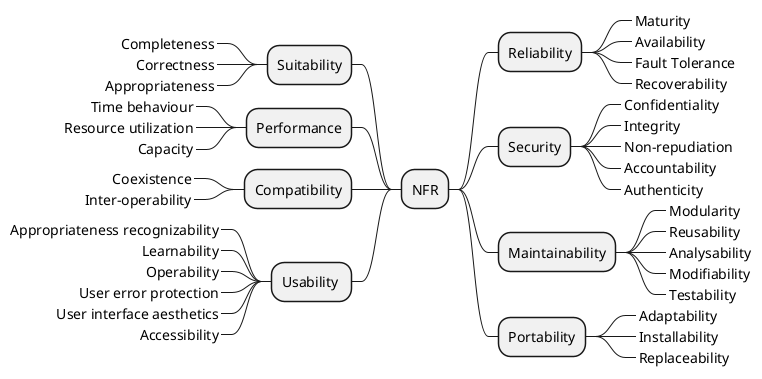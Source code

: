 @startmindmap
* NFR
** Reliability
***_ Maturity
***_ Availability
***_ Fault Tolerance
***_ Recoverability

** Security
***_ Confidentiality
***_ Integrity
***_ Non-repudiation
***_ Accountability
***_ Authenticity

** Maintainability
***_ Modularity
***_ Reusability 
***_ Analysability
***_ Modifiability
***_ Testability

** Portability
***_ Adaptability
***_ Installability
***_ Replaceability

left side 

** Suitability
***_ Completeness
***_ Correctness
***_ Appropriateness

** Performance
***_ Time behaviour
***_ Resource utilization
***_ Capacity

** Compatibility
***_ Coexistence
***_ Inter-operability

** Usability 
***_ Appropriateness recognizability
***_ Learnability
***_ Operability
***_ User error protection
***_ User interface aesthetics
***_ Accessibility
@endmindmap